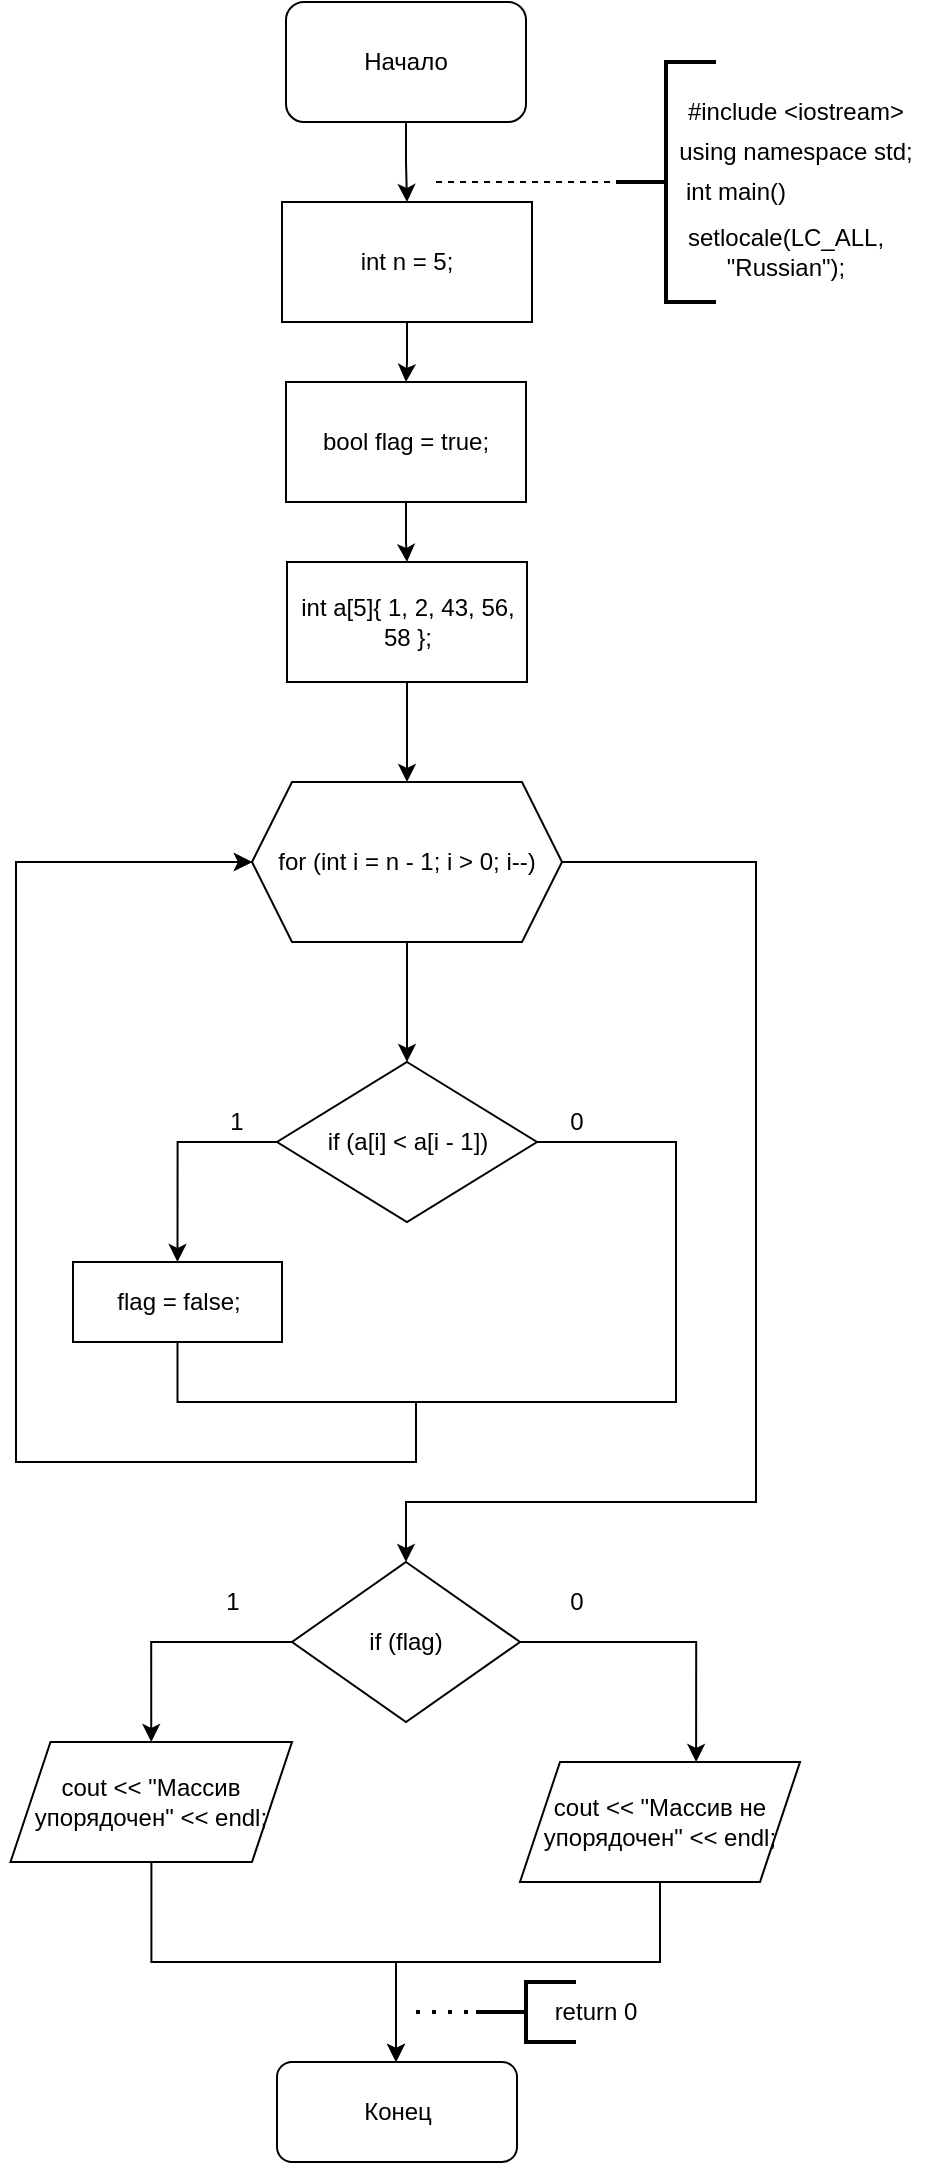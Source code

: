 <mxfile version="16.0.0" type="device"><diagram id="BFTX-CeMckDYRMG30bIe" name="Page-1"><mxGraphModel dx="865" dy="459" grid="1" gridSize="10" guides="1" tooltips="1" connect="1" arrows="1" fold="1" page="1" pageScale="1" pageWidth="850" pageHeight="1100" math="0" shadow="0"><root><mxCell id="0"/><mxCell id="1" parent="0"/><mxCell id="h_UZF08DwLcvnSLDeEpK-1" style="edgeStyle=orthogonalEdgeStyle;rounded=0;orthogonalLoop=1;jettySize=auto;html=1;entryX=0.5;entryY=0;entryDx=0;entryDy=0;" edge="1" parent="1" source="h_UZF08DwLcvnSLDeEpK-2" target="h_UZF08DwLcvnSLDeEpK-4"><mxGeometry relative="1" as="geometry"/></mxCell><mxCell id="h_UZF08DwLcvnSLDeEpK-2" value="Начало" style="rounded=1;whiteSpace=wrap;html=1;" vertex="1" parent="1"><mxGeometry x="365" y="30" width="120" height="60" as="geometry"/></mxCell><mxCell id="h_UZF08DwLcvnSLDeEpK-21" style="edgeStyle=orthogonalEdgeStyle;rounded=0;orthogonalLoop=1;jettySize=auto;html=1;entryX=0.5;entryY=0;entryDx=0;entryDy=0;" edge="1" parent="1" source="h_UZF08DwLcvnSLDeEpK-4" target="h_UZF08DwLcvnSLDeEpK-11"><mxGeometry relative="1" as="geometry"/></mxCell><mxCell id="h_UZF08DwLcvnSLDeEpK-4" value="int n = 5;" style="rounded=0;whiteSpace=wrap;html=1;" vertex="1" parent="1"><mxGeometry x="363" y="130" width="125" height="60" as="geometry"/></mxCell><mxCell id="h_UZF08DwLcvnSLDeEpK-5" value="" style="strokeWidth=2;html=1;shape=mxgraph.flowchart.annotation_2;align=left;labelPosition=right;pointerEvents=1;" vertex="1" parent="1"><mxGeometry x="530" y="60" width="50" height="120" as="geometry"/></mxCell><mxCell id="h_UZF08DwLcvnSLDeEpK-6" value="#include &amp;lt;iostream&amp;gt; " style="text;html=1;strokeColor=none;fillColor=none;align=center;verticalAlign=middle;whiteSpace=wrap;rounded=0;" vertex="1" parent="1"><mxGeometry x="560" y="70" width="120" height="30" as="geometry"/></mxCell><mxCell id="h_UZF08DwLcvnSLDeEpK-7" value="using namespace std;" style="text;html=1;strokeColor=none;fillColor=none;align=center;verticalAlign=middle;whiteSpace=wrap;rounded=0;" vertex="1" parent="1"><mxGeometry x="550" y="90" width="140" height="30" as="geometry"/></mxCell><mxCell id="h_UZF08DwLcvnSLDeEpK-8" value="int main()" style="text;html=1;strokeColor=none;fillColor=none;align=center;verticalAlign=middle;whiteSpace=wrap;rounded=0;" vertex="1" parent="1"><mxGeometry x="560" y="110" width="60" height="30" as="geometry"/></mxCell><mxCell id="h_UZF08DwLcvnSLDeEpK-9" value="setlocale(LC_ALL, &quot;Russian&quot;);" style="text;html=1;strokeColor=none;fillColor=none;align=center;verticalAlign=middle;whiteSpace=wrap;rounded=0;" vertex="1" parent="1"><mxGeometry x="550" y="140" width="130" height="30" as="geometry"/></mxCell><mxCell id="h_UZF08DwLcvnSLDeEpK-10" value="" style="endArrow=none;dashed=1;html=1;rounded=0;entryX=0;entryY=0.5;entryDx=0;entryDy=0;entryPerimeter=0;" edge="1" parent="1" target="h_UZF08DwLcvnSLDeEpK-5"><mxGeometry width="50" height="50" relative="1" as="geometry"><mxPoint x="440" y="120" as="sourcePoint"/><mxPoint x="550" y="200" as="targetPoint"/></mxGeometry></mxCell><mxCell id="h_UZF08DwLcvnSLDeEpK-22" style="edgeStyle=orthogonalEdgeStyle;rounded=0;orthogonalLoop=1;jettySize=auto;html=1;" edge="1" parent="1" source="h_UZF08DwLcvnSLDeEpK-11" target="h_UZF08DwLcvnSLDeEpK-13"><mxGeometry relative="1" as="geometry"/></mxCell><mxCell id="h_UZF08DwLcvnSLDeEpK-11" value="bool flag = true;" style="rounded=0;whiteSpace=wrap;html=1;" vertex="1" parent="1"><mxGeometry x="365" y="220" width="120" height="60" as="geometry"/></mxCell><mxCell id="h_UZF08DwLcvnSLDeEpK-23" style="edgeStyle=orthogonalEdgeStyle;rounded=0;orthogonalLoop=1;jettySize=auto;html=1;entryX=0.5;entryY=0;entryDx=0;entryDy=0;" edge="1" parent="1" source="h_UZF08DwLcvnSLDeEpK-13" target="h_UZF08DwLcvnSLDeEpK-14"><mxGeometry relative="1" as="geometry"/></mxCell><mxCell id="h_UZF08DwLcvnSLDeEpK-13" value="int a[5]{ 1, 2, 43, 56, 58 };" style="rounded=0;whiteSpace=wrap;html=1;" vertex="1" parent="1"><mxGeometry x="365.5" y="310" width="120" height="60" as="geometry"/></mxCell><mxCell id="h_UZF08DwLcvnSLDeEpK-24" style="edgeStyle=orthogonalEdgeStyle;rounded=0;orthogonalLoop=1;jettySize=auto;html=1;entryX=0.5;entryY=0;entryDx=0;entryDy=0;" edge="1" parent="1" source="h_UZF08DwLcvnSLDeEpK-14" target="h_UZF08DwLcvnSLDeEpK-16"><mxGeometry relative="1" as="geometry"/></mxCell><mxCell id="h_UZF08DwLcvnSLDeEpK-32" style="edgeStyle=orthogonalEdgeStyle;rounded=0;orthogonalLoop=1;jettySize=auto;html=1;entryX=0.5;entryY=0;entryDx=0;entryDy=0;" edge="1" parent="1" source="h_UZF08DwLcvnSLDeEpK-14" target="h_UZF08DwLcvnSLDeEpK-30"><mxGeometry relative="1" as="geometry"><mxPoint x="580" y="810" as="targetPoint"/><Array as="points"><mxPoint x="600" y="460"/><mxPoint x="600" y="780"/><mxPoint x="425" y="780"/></Array></mxGeometry></mxCell><mxCell id="h_UZF08DwLcvnSLDeEpK-14" value="for (int i = n - 1; i &gt; 0; i--)" style="shape=hexagon;perimeter=hexagonPerimeter2;whiteSpace=wrap;html=1;fixedSize=1;" vertex="1" parent="1"><mxGeometry x="348" y="420" width="155" height="80" as="geometry"/></mxCell><mxCell id="h_UZF08DwLcvnSLDeEpK-20" style="edgeStyle=orthogonalEdgeStyle;rounded=0;orthogonalLoop=1;jettySize=auto;html=1;entryX=0.5;entryY=0;entryDx=0;entryDy=0;" edge="1" parent="1" source="h_UZF08DwLcvnSLDeEpK-16" target="h_UZF08DwLcvnSLDeEpK-17"><mxGeometry relative="1" as="geometry"><Array as="points"><mxPoint x="311" y="600"/></Array></mxGeometry></mxCell><mxCell id="h_UZF08DwLcvnSLDeEpK-27" style="edgeStyle=orthogonalEdgeStyle;rounded=0;orthogonalLoop=1;jettySize=auto;html=1;entryX=0;entryY=0.5;entryDx=0;entryDy=0;" edge="1" parent="1" source="h_UZF08DwLcvnSLDeEpK-16" target="h_UZF08DwLcvnSLDeEpK-14"><mxGeometry relative="1" as="geometry"><mxPoint x="190" y="470" as="targetPoint"/><Array as="points"><mxPoint x="560" y="600"/><mxPoint x="560" y="730"/><mxPoint x="430" y="730"/><mxPoint x="430" y="760"/><mxPoint x="230" y="760"/><mxPoint x="230" y="460"/></Array></mxGeometry></mxCell><mxCell id="h_UZF08DwLcvnSLDeEpK-16" value="if (a[i] &lt; a[i - 1])" style="rhombus;whiteSpace=wrap;html=1;" vertex="1" parent="1"><mxGeometry x="360.5" y="560" width="130" height="80" as="geometry"/></mxCell><mxCell id="h_UZF08DwLcvnSLDeEpK-26" style="edgeStyle=orthogonalEdgeStyle;rounded=0;orthogonalLoop=1;jettySize=auto;html=1;entryX=0;entryY=0.5;entryDx=0;entryDy=0;" edge="1" parent="1" source="h_UZF08DwLcvnSLDeEpK-17" target="h_UZF08DwLcvnSLDeEpK-14"><mxGeometry relative="1" as="geometry"><mxPoint x="200" y="460" as="targetPoint"/><Array as="points"><mxPoint x="311" y="730"/><mxPoint x="430" y="730"/><mxPoint x="430" y="760"/><mxPoint x="230" y="760"/><mxPoint x="230" y="460"/></Array></mxGeometry></mxCell><mxCell id="h_UZF08DwLcvnSLDeEpK-17" value="flag = false;" style="rounded=0;whiteSpace=wrap;html=1;" vertex="1" parent="1"><mxGeometry x="258.5" y="660" width="104.5" height="40" as="geometry"/></mxCell><mxCell id="h_UZF08DwLcvnSLDeEpK-35" style="edgeStyle=orthogonalEdgeStyle;rounded=0;orthogonalLoop=1;jettySize=auto;html=1;entryX=0.5;entryY=0;entryDx=0;entryDy=0;" edge="1" parent="1" source="h_UZF08DwLcvnSLDeEpK-30" target="h_UZF08DwLcvnSLDeEpK-33"><mxGeometry relative="1" as="geometry"><Array as="points"><mxPoint x="298" y="850"/></Array></mxGeometry></mxCell><mxCell id="h_UZF08DwLcvnSLDeEpK-36" style="edgeStyle=orthogonalEdgeStyle;rounded=0;orthogonalLoop=1;jettySize=auto;html=1;entryX=0.629;entryY=0;entryDx=0;entryDy=0;entryPerimeter=0;" edge="1" parent="1" source="h_UZF08DwLcvnSLDeEpK-30" target="h_UZF08DwLcvnSLDeEpK-34"><mxGeometry relative="1" as="geometry"><Array as="points"><mxPoint x="570" y="850"/></Array></mxGeometry></mxCell><mxCell id="h_UZF08DwLcvnSLDeEpK-30" value="if (flag)" style="rhombus;whiteSpace=wrap;html=1;" vertex="1" parent="1"><mxGeometry x="368" y="810" width="114" height="80" as="geometry"/></mxCell><mxCell id="h_UZF08DwLcvnSLDeEpK-37" style="edgeStyle=orthogonalEdgeStyle;rounded=0;orthogonalLoop=1;jettySize=auto;html=1;" edge="1" parent="1" source="h_UZF08DwLcvnSLDeEpK-33"><mxGeometry relative="1" as="geometry"><mxPoint x="420" y="1060" as="targetPoint"/><Array as="points"><mxPoint x="298" y="1010"/><mxPoint x="420" y="1010"/><mxPoint x="420" y="1060"/></Array></mxGeometry></mxCell><mxCell id="h_UZF08DwLcvnSLDeEpK-33" value="cout &lt;&lt; &quot;Массив упорядочен&quot; &lt;&lt; endl;" style="shape=parallelogram;perimeter=parallelogramPerimeter;whiteSpace=wrap;html=1;fixedSize=1;" vertex="1" parent="1"><mxGeometry x="227.25" y="900" width="140.75" height="60" as="geometry"/></mxCell><mxCell id="h_UZF08DwLcvnSLDeEpK-38" style="edgeStyle=orthogonalEdgeStyle;rounded=0;orthogonalLoop=1;jettySize=auto;html=1;" edge="1" parent="1" source="h_UZF08DwLcvnSLDeEpK-34"><mxGeometry relative="1" as="geometry"><mxPoint x="420" y="1060" as="targetPoint"/><Array as="points"><mxPoint x="552" y="1010"/><mxPoint x="420" y="1010"/></Array></mxGeometry></mxCell><mxCell id="h_UZF08DwLcvnSLDeEpK-34" value="cout &lt;&lt; &quot;Массив не упорядочен&quot; &lt;&lt; endl;" style="shape=parallelogram;perimeter=parallelogramPerimeter;whiteSpace=wrap;html=1;fixedSize=1;" vertex="1" parent="1"><mxGeometry x="482" y="910" width="140" height="60" as="geometry"/></mxCell><mxCell id="h_UZF08DwLcvnSLDeEpK-40" value="Конец" style="rounded=1;whiteSpace=wrap;html=1;" vertex="1" parent="1"><mxGeometry x="360.5" y="1060" width="120" height="50" as="geometry"/></mxCell><mxCell id="h_UZF08DwLcvnSLDeEpK-41" value="return 0" style="text;html=1;strokeColor=none;fillColor=none;align=center;verticalAlign=middle;whiteSpace=wrap;rounded=0;" vertex="1" parent="1"><mxGeometry x="490" y="1020" width="60" height="30" as="geometry"/></mxCell><mxCell id="h_UZF08DwLcvnSLDeEpK-42" value="" style="strokeWidth=2;html=1;shape=mxgraph.flowchart.annotation_2;align=left;labelPosition=right;pointerEvents=1;" vertex="1" parent="1"><mxGeometry x="460" y="1020" width="50" height="30" as="geometry"/></mxCell><mxCell id="h_UZF08DwLcvnSLDeEpK-43" value="" style="endArrow=none;dashed=1;html=1;dashPattern=1 3;strokeWidth=2;rounded=0;entryX=0;entryY=0.5;entryDx=0;entryDy=0;entryPerimeter=0;" edge="1" parent="1" target="h_UZF08DwLcvnSLDeEpK-42"><mxGeometry width="50" height="50" relative="1" as="geometry"><mxPoint x="430" y="1035" as="sourcePoint"/><mxPoint x="460" y="1120" as="targetPoint"/></mxGeometry></mxCell><mxCell id="h_UZF08DwLcvnSLDeEpK-44" value="1" style="text;html=1;align=center;verticalAlign=middle;resizable=0;points=[];autosize=1;strokeColor=none;fillColor=none;" vertex="1" parent="1"><mxGeometry x="328" y="820" width="20" height="20" as="geometry"/></mxCell><mxCell id="h_UZF08DwLcvnSLDeEpK-45" value="0" style="text;html=1;align=center;verticalAlign=middle;resizable=0;points=[];autosize=1;strokeColor=none;fillColor=none;" vertex="1" parent="1"><mxGeometry x="500" y="820" width="20" height="20" as="geometry"/></mxCell><mxCell id="h_UZF08DwLcvnSLDeEpK-46" value="1" style="text;html=1;align=center;verticalAlign=middle;resizable=0;points=[];autosize=1;strokeColor=none;fillColor=none;" vertex="1" parent="1"><mxGeometry x="330" y="580" width="20" height="20" as="geometry"/></mxCell><mxCell id="h_UZF08DwLcvnSLDeEpK-47" value="0" style="text;html=1;align=center;verticalAlign=middle;resizable=0;points=[];autosize=1;strokeColor=none;fillColor=none;" vertex="1" parent="1"><mxGeometry x="500" y="580" width="20" height="20" as="geometry"/></mxCell></root></mxGraphModel></diagram></mxfile>